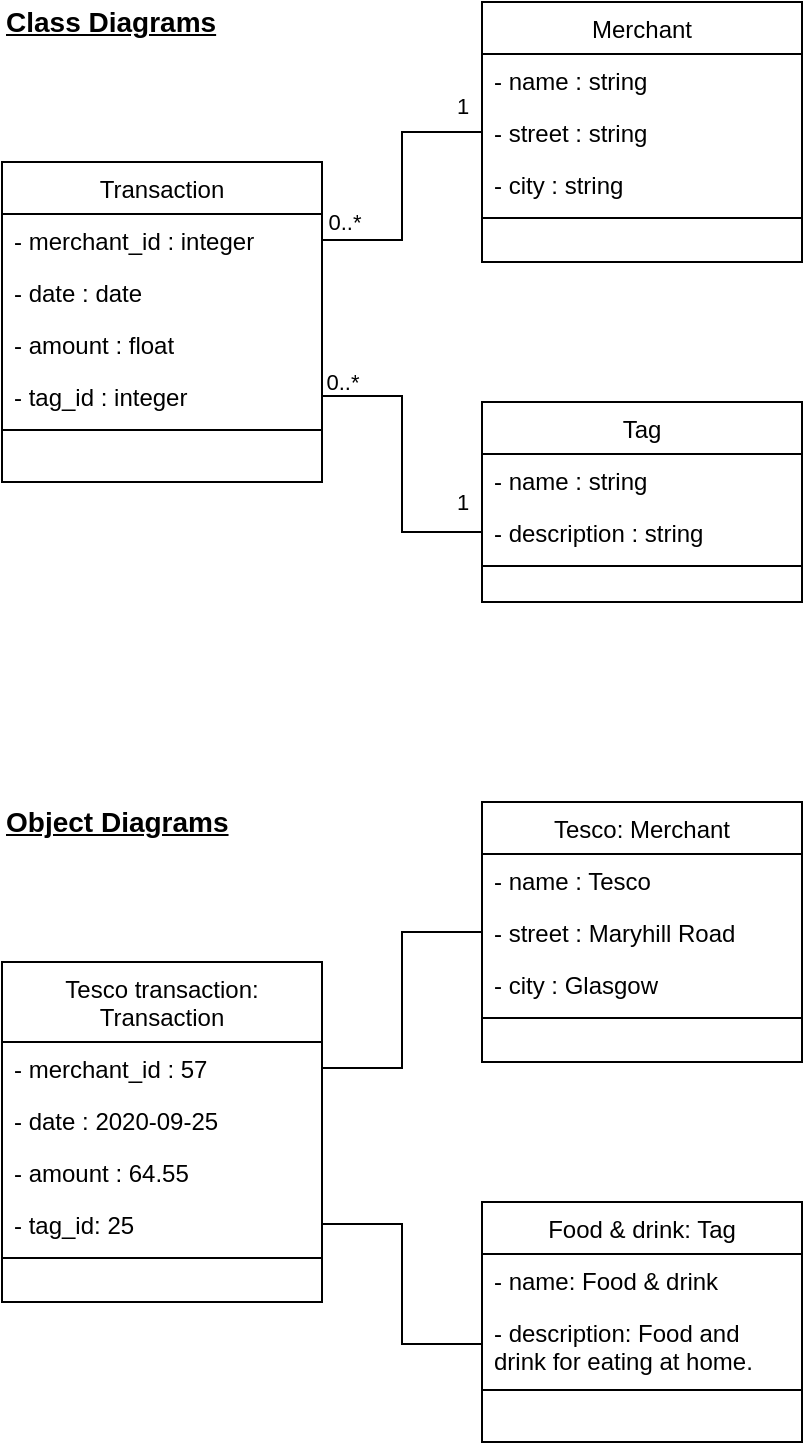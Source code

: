 <mxfile version="13.7.3" type="github">
  <diagram id="C5RBs43oDa-KdzZeNtuy" name="Page-1">
    <mxGraphModel dx="1036" dy="562" grid="1" gridSize="10" guides="1" tooltips="1" connect="1" arrows="1" fold="1" page="1" pageScale="1" pageWidth="827" pageHeight="1169" math="0" shadow="0">
      <root>
        <mxCell id="WIyWlLk6GJQsqaUBKTNV-0" />
        <mxCell id="WIyWlLk6GJQsqaUBKTNV-1" parent="WIyWlLk6GJQsqaUBKTNV-0" />
        <mxCell id="zkfFHV4jXpPFQw0GAbJ--16" value="" style="endArrow=none;endSize=10;endFill=0;shadow=0;strokeWidth=1;rounded=0;edgeStyle=elbowEdgeStyle;entryX=1;entryY=0.5;entryDx=0;entryDy=0;exitX=0;exitY=0.5;exitDx=0;exitDy=0;" parent="WIyWlLk6GJQsqaUBKTNV-1" source="JG3k-ItwSexJrRqhB4M9-1" target="JG3k-ItwSexJrRqhB4M9-0" edge="1">
          <mxGeometry width="160" relative="1" as="geometry">
            <mxPoint x="210" y="373" as="sourcePoint" />
            <mxPoint x="310" y="271" as="targetPoint" />
            <Array as="points">
              <mxPoint x="400" y="270" />
            </Array>
          </mxGeometry>
        </mxCell>
        <mxCell id="_h1Kzd1AlvDcl83xldJN-1" value="1" style="edgeLabel;html=1;align=center;verticalAlign=middle;resizable=0;points=[];labelBackgroundColor=none;" vertex="1" connectable="0" parent="zkfFHV4jXpPFQw0GAbJ--16">
          <mxGeometry x="0.797" relative="1" as="geometry">
            <mxPoint x="55" y="53" as="offset" />
          </mxGeometry>
        </mxCell>
        <mxCell id="_h1Kzd1AlvDcl83xldJN-2" value="0..*" style="edgeLabel;html=1;align=center;verticalAlign=middle;resizable=0;points=[];labelBackgroundColor=none;" vertex="1" connectable="0" parent="zkfFHV4jXpPFQw0GAbJ--16">
          <mxGeometry x="0.824" relative="1" as="geometry">
            <mxPoint x="-3" y="-7" as="offset" />
          </mxGeometry>
        </mxCell>
        <mxCell id="JG3k-ItwSexJrRqhB4M9-3" value="" style="endArrow=none;endSize=10;endFill=0;shadow=0;strokeWidth=1;rounded=0;edgeStyle=elbowEdgeStyle;entryX=1;entryY=0.5;entryDx=0;entryDy=0;exitX=0;exitY=0.5;exitDx=0;exitDy=0;" parent="WIyWlLk6GJQsqaUBKTNV-1" source="JG3k-ItwSexJrRqhB4M9-6" target="zkfFHV4jXpPFQw0GAbJ--1" edge="1">
          <mxGeometry width="160" relative="1" as="geometry">
            <mxPoint x="210" y="233" as="sourcePoint" />
            <mxPoint x="380" y="150" as="targetPoint" />
            <Array as="points">
              <mxPoint x="400" y="130" />
            </Array>
          </mxGeometry>
        </mxCell>
        <mxCell id="_h1Kzd1AlvDcl83xldJN-3" value="1" style="edgeLabel;html=1;align=center;verticalAlign=middle;resizable=0;points=[];labelBackgroundColor=none;" vertex="1" connectable="0" parent="JG3k-ItwSexJrRqhB4M9-3">
          <mxGeometry x="-0.831" relative="1" as="geometry">
            <mxPoint x="1.33" y="-13" as="offset" />
          </mxGeometry>
        </mxCell>
        <mxCell id="_h1Kzd1AlvDcl83xldJN-5" value="0..*" style="edgeLabel;html=1;align=center;verticalAlign=middle;resizable=0;points=[];labelBackgroundColor=none;" vertex="1" connectable="0" parent="JG3k-ItwSexJrRqhB4M9-3">
          <mxGeometry x="0.841" y="-1" relative="1" as="geometry">
            <mxPoint y="-8" as="offset" />
          </mxGeometry>
        </mxCell>
        <mxCell id="JG3k-ItwSexJrRqhB4M9-4" value="Merchant" style="swimlane;fontStyle=0;align=center;verticalAlign=top;childLayout=stackLayout;horizontal=1;startSize=26;horizontalStack=0;resizeParent=1;resizeLast=0;collapsible=1;marginBottom=0;rounded=0;shadow=0;strokeWidth=1;" parent="WIyWlLk6GJQsqaUBKTNV-1" vertex="1">
          <mxGeometry x="440" y="40" width="160" height="130" as="geometry">
            <mxRectangle x="440" y="40" width="170" height="26" as="alternateBounds" />
          </mxGeometry>
        </mxCell>
        <mxCell id="JG3k-ItwSexJrRqhB4M9-5" value="- name : string" style="text;align=left;verticalAlign=top;spacingLeft=4;spacingRight=4;overflow=hidden;rotatable=0;points=[[0,0.5],[1,0.5]];portConstraint=eastwest;" parent="JG3k-ItwSexJrRqhB4M9-4" vertex="1">
          <mxGeometry y="26" width="160" height="26" as="geometry" />
        </mxCell>
        <mxCell id="JG3k-ItwSexJrRqhB4M9-6" value="- street : string" style="text;align=left;verticalAlign=top;spacingLeft=4;spacingRight=4;overflow=hidden;rotatable=0;points=[[0,0.5],[1,0.5]];portConstraint=eastwest;" parent="JG3k-ItwSexJrRqhB4M9-4" vertex="1">
          <mxGeometry y="52" width="160" height="26" as="geometry" />
        </mxCell>
        <mxCell id="JG3k-ItwSexJrRqhB4M9-9" value="- city : string" style="text;align=left;verticalAlign=top;spacingLeft=4;spacingRight=4;overflow=hidden;rotatable=0;points=[[0,0.5],[1,0.5]];portConstraint=eastwest;" parent="JG3k-ItwSexJrRqhB4M9-4" vertex="1">
          <mxGeometry y="78" width="160" height="26" as="geometry" />
        </mxCell>
        <mxCell id="JG3k-ItwSexJrRqhB4M9-7" value="" style="line;html=1;strokeWidth=1;align=left;verticalAlign=middle;spacingTop=-1;spacingLeft=3;spacingRight=3;rotatable=0;labelPosition=right;points=[];portConstraint=eastwest;" parent="JG3k-ItwSexJrRqhB4M9-4" vertex="1">
          <mxGeometry y="104" width="160" height="8" as="geometry" />
        </mxCell>
        <mxCell id="zkfFHV4jXpPFQw0GAbJ--13" value="Tag" style="swimlane;fontStyle=0;align=center;verticalAlign=top;childLayout=stackLayout;horizontal=1;startSize=26;horizontalStack=0;resizeParent=1;resizeLast=0;collapsible=1;marginBottom=0;rounded=0;shadow=0;strokeWidth=1;" parent="WIyWlLk6GJQsqaUBKTNV-1" vertex="1">
          <mxGeometry x="440" y="240" width="160" height="100" as="geometry">
            <mxRectangle x="440" y="240" width="170" height="26" as="alternateBounds" />
          </mxGeometry>
        </mxCell>
        <mxCell id="zkfFHV4jXpPFQw0GAbJ--14" value="- name : string" style="text;align=left;verticalAlign=top;spacingLeft=4;spacingRight=4;overflow=hidden;rotatable=0;points=[[0,0.5],[1,0.5]];portConstraint=eastwest;" parent="zkfFHV4jXpPFQw0GAbJ--13" vertex="1">
          <mxGeometry y="26" width="160" height="26" as="geometry" />
        </mxCell>
        <mxCell id="JG3k-ItwSexJrRqhB4M9-1" value="- description : string" style="text;align=left;verticalAlign=top;spacingLeft=4;spacingRight=4;overflow=hidden;rotatable=0;points=[[0,0.5],[1,0.5]];portConstraint=eastwest;" parent="zkfFHV4jXpPFQw0GAbJ--13" vertex="1">
          <mxGeometry y="52" width="160" height="26" as="geometry" />
        </mxCell>
        <mxCell id="zkfFHV4jXpPFQw0GAbJ--15" value="" style="line;html=1;strokeWidth=1;align=left;verticalAlign=middle;spacingTop=-1;spacingLeft=3;spacingRight=3;rotatable=0;labelPosition=right;points=[];portConstraint=eastwest;" parent="zkfFHV4jXpPFQw0GAbJ--13" vertex="1">
          <mxGeometry y="78" width="160" height="8" as="geometry" />
        </mxCell>
        <mxCell id="JG3k-ItwSexJrRqhB4M9-10" value="Class Diagrams" style="text;html=1;strokeColor=none;fillColor=none;align=left;verticalAlign=middle;whiteSpace=wrap;rounded=0;fontStyle=5;fontSize=14;" parent="WIyWlLk6GJQsqaUBKTNV-1" vertex="1">
          <mxGeometry x="200" y="40" width="130" height="20" as="geometry" />
        </mxCell>
        <mxCell id="zkfFHV4jXpPFQw0GAbJ--0" value="Transaction" style="swimlane;fontStyle=0;align=center;verticalAlign=top;childLayout=stackLayout;horizontal=1;startSize=26;horizontalStack=0;resizeParent=1;resizeLast=0;collapsible=1;marginBottom=0;rounded=0;shadow=0;strokeWidth=1;" parent="WIyWlLk6GJQsqaUBKTNV-1" vertex="1">
          <mxGeometry x="200" y="120" width="160" height="160" as="geometry">
            <mxRectangle x="200" y="120" width="160" height="26" as="alternateBounds" />
          </mxGeometry>
        </mxCell>
        <mxCell id="zkfFHV4jXpPFQw0GAbJ--1" value="- merchant_id : integer" style="text;align=left;verticalAlign=top;spacingLeft=4;spacingRight=4;overflow=hidden;rotatable=0;points=[[0,0.5],[1,0.5]];portConstraint=eastwest;" parent="zkfFHV4jXpPFQw0GAbJ--0" vertex="1">
          <mxGeometry y="26" width="160" height="26" as="geometry" />
        </mxCell>
        <mxCell id="zkfFHV4jXpPFQw0GAbJ--2" value="- date : date " style="text;align=left;verticalAlign=top;spacingLeft=4;spacingRight=4;overflow=hidden;rotatable=0;points=[[0,0.5],[1,0.5]];portConstraint=eastwest;rounded=0;shadow=0;html=0;" parent="zkfFHV4jXpPFQw0GAbJ--0" vertex="1">
          <mxGeometry y="52" width="160" height="26" as="geometry" />
        </mxCell>
        <mxCell id="zkfFHV4jXpPFQw0GAbJ--3" value="- amount : float" style="text;align=left;verticalAlign=top;spacingLeft=4;spacingRight=4;overflow=hidden;rotatable=0;points=[[0,0.5],[1,0.5]];portConstraint=eastwest;rounded=0;shadow=0;html=0;" parent="zkfFHV4jXpPFQw0GAbJ--0" vertex="1">
          <mxGeometry y="78" width="160" height="26" as="geometry" />
        </mxCell>
        <mxCell id="JG3k-ItwSexJrRqhB4M9-0" value="- tag_id : integer" style="text;align=left;verticalAlign=top;spacingLeft=4;spacingRight=4;overflow=hidden;rotatable=0;points=[[0,0.5],[1,0.5]];portConstraint=eastwest;rounded=0;shadow=0;html=0;" parent="zkfFHV4jXpPFQw0GAbJ--0" vertex="1">
          <mxGeometry y="104" width="160" height="26" as="geometry" />
        </mxCell>
        <mxCell id="zkfFHV4jXpPFQw0GAbJ--4" value="" style="line;html=1;strokeWidth=1;align=left;verticalAlign=middle;spacingTop=-1;spacingLeft=3;spacingRight=3;rotatable=0;labelPosition=right;points=[];portConstraint=eastwest;" parent="zkfFHV4jXpPFQw0GAbJ--0" vertex="1">
          <mxGeometry y="130" width="160" height="8" as="geometry" />
        </mxCell>
        <mxCell id="JG3k-ItwSexJrRqhB4M9-11" value="" style="endArrow=none;endSize=10;endFill=0;shadow=0;strokeWidth=1;rounded=0;edgeStyle=elbowEdgeStyle;entryX=1;entryY=0.5;entryDx=0;entryDy=0;exitX=0;exitY=0.5;exitDx=0;exitDy=0;" parent="WIyWlLk6GJQsqaUBKTNV-1" source="JG3k-ItwSexJrRqhB4M9-20" target="JG3k-ItwSexJrRqhB4M9-27" edge="1">
          <mxGeometry width="160" relative="1" as="geometry">
            <mxPoint x="210" y="773" as="sourcePoint" />
            <mxPoint x="310" y="671" as="targetPoint" />
            <Array as="points">
              <mxPoint x="400" y="670" />
            </Array>
          </mxGeometry>
        </mxCell>
        <mxCell id="JG3k-ItwSexJrRqhB4M9-12" value="" style="endArrow=none;endSize=10;endFill=0;shadow=0;strokeWidth=1;rounded=0;edgeStyle=elbowEdgeStyle;entryX=1;entryY=0.5;entryDx=0;entryDy=0;exitX=0;exitY=0.5;exitDx=0;exitDy=0;" parent="WIyWlLk6GJQsqaUBKTNV-1" source="JG3k-ItwSexJrRqhB4M9-15" target="JG3k-ItwSexJrRqhB4M9-24" edge="1">
          <mxGeometry width="160" relative="1" as="geometry">
            <mxPoint x="210" y="633" as="sourcePoint" />
            <mxPoint x="380" y="550" as="targetPoint" />
            <Array as="points">
              <mxPoint x="400" y="530" />
            </Array>
          </mxGeometry>
        </mxCell>
        <mxCell id="JG3k-ItwSexJrRqhB4M9-22" value="Object Diagrams" style="text;html=1;strokeColor=none;fillColor=none;align=left;verticalAlign=middle;whiteSpace=wrap;rounded=0;fontStyle=5;fontSize=14;" parent="WIyWlLk6GJQsqaUBKTNV-1" vertex="1">
          <mxGeometry x="200" y="440" width="130" height="20" as="geometry" />
        </mxCell>
        <mxCell id="JG3k-ItwSexJrRqhB4M9-13" value="Tesco: Merchant" style="swimlane;fontStyle=0;align=center;verticalAlign=top;childLayout=stackLayout;horizontal=1;startSize=26;horizontalStack=0;resizeParent=1;resizeLast=0;collapsible=1;marginBottom=0;rounded=0;shadow=0;strokeWidth=1;" parent="WIyWlLk6GJQsqaUBKTNV-1" vertex="1">
          <mxGeometry x="440" y="440" width="160" height="130" as="geometry">
            <mxRectangle x="340" y="380" width="170" height="26" as="alternateBounds" />
          </mxGeometry>
        </mxCell>
        <mxCell id="JG3k-ItwSexJrRqhB4M9-14" value="- name : Tesco" style="text;align=left;verticalAlign=top;spacingLeft=4;spacingRight=4;overflow=hidden;rotatable=0;points=[[0,0.5],[1,0.5]];portConstraint=eastwest;" parent="JG3k-ItwSexJrRqhB4M9-13" vertex="1">
          <mxGeometry y="26" width="160" height="26" as="geometry" />
        </mxCell>
        <mxCell id="JG3k-ItwSexJrRqhB4M9-15" value="- street : Maryhill Road" style="text;align=left;verticalAlign=top;spacingLeft=4;spacingRight=4;overflow=hidden;rotatable=0;points=[[0,0.5],[1,0.5]];portConstraint=eastwest;" parent="JG3k-ItwSexJrRqhB4M9-13" vertex="1">
          <mxGeometry y="52" width="160" height="26" as="geometry" />
        </mxCell>
        <mxCell id="JG3k-ItwSexJrRqhB4M9-16" value="- city : Glasgow" style="text;align=left;verticalAlign=top;spacingLeft=4;spacingRight=4;overflow=hidden;rotatable=0;points=[[0,0.5],[1,0.5]];portConstraint=eastwest;" parent="JG3k-ItwSexJrRqhB4M9-13" vertex="1">
          <mxGeometry y="78" width="160" height="26" as="geometry" />
        </mxCell>
        <mxCell id="JG3k-ItwSexJrRqhB4M9-17" value="" style="line;html=1;strokeWidth=1;align=left;verticalAlign=middle;spacingTop=-1;spacingLeft=3;spacingRight=3;rotatable=0;labelPosition=right;points=[];portConstraint=eastwest;" parent="JG3k-ItwSexJrRqhB4M9-13" vertex="1">
          <mxGeometry y="104" width="160" height="8" as="geometry" />
        </mxCell>
        <mxCell id="JG3k-ItwSexJrRqhB4M9-18" value="Food &amp; drink: Tag" style="swimlane;fontStyle=0;align=center;verticalAlign=top;childLayout=stackLayout;horizontal=1;startSize=26;horizontalStack=0;resizeParent=1;resizeLast=0;collapsible=1;marginBottom=0;rounded=0;shadow=0;strokeWidth=1;" parent="WIyWlLk6GJQsqaUBKTNV-1" vertex="1">
          <mxGeometry x="440" y="640" width="160" height="120" as="geometry">
            <mxRectangle x="340" y="380" width="170" height="26" as="alternateBounds" />
          </mxGeometry>
        </mxCell>
        <mxCell id="JG3k-ItwSexJrRqhB4M9-19" value="- name: Food &amp; drink" style="text;align=left;verticalAlign=top;spacingLeft=4;spacingRight=4;overflow=hidden;rotatable=0;points=[[0,0.5],[1,0.5]];portConstraint=eastwest;" parent="JG3k-ItwSexJrRqhB4M9-18" vertex="1">
          <mxGeometry y="26" width="160" height="26" as="geometry" />
        </mxCell>
        <mxCell id="JG3k-ItwSexJrRqhB4M9-20" value="- description: Food and drink for eating at home." style="text;align=left;verticalAlign=top;spacingLeft=4;spacingRight=4;overflow=hidden;rotatable=0;points=[[0,0.5],[1,0.5]];portConstraint=eastwest;whiteSpace=wrap;" parent="JG3k-ItwSexJrRqhB4M9-18" vertex="1">
          <mxGeometry y="52" width="160" height="38" as="geometry" />
        </mxCell>
        <mxCell id="JG3k-ItwSexJrRqhB4M9-21" value="" style="line;html=1;strokeWidth=1;align=left;verticalAlign=middle;spacingTop=-1;spacingLeft=3;spacingRight=3;rotatable=0;labelPosition=right;points=[];portConstraint=eastwest;" parent="JG3k-ItwSexJrRqhB4M9-18" vertex="1">
          <mxGeometry y="90" width="160" height="8" as="geometry" />
        </mxCell>
        <mxCell id="JG3k-ItwSexJrRqhB4M9-23" value="Tesco transaction: Transaction" style="swimlane;fontStyle=0;align=center;verticalAlign=top;childLayout=stackLayout;horizontal=1;startSize=40;horizontalStack=0;resizeParent=1;resizeLast=0;collapsible=1;marginBottom=0;rounded=0;shadow=0;strokeWidth=1;whiteSpace=wrap;" parent="WIyWlLk6GJQsqaUBKTNV-1" vertex="1">
          <mxGeometry x="200" y="520" width="160" height="170" as="geometry">
            <mxRectangle x="220" y="120" width="160" height="26" as="alternateBounds" />
          </mxGeometry>
        </mxCell>
        <mxCell id="JG3k-ItwSexJrRqhB4M9-24" value="- merchant_id : 57" style="text;align=left;verticalAlign=top;spacingLeft=4;spacingRight=4;overflow=hidden;rotatable=0;points=[[0,0.5],[1,0.5]];portConstraint=eastwest;" parent="JG3k-ItwSexJrRqhB4M9-23" vertex="1">
          <mxGeometry y="40" width="160" height="26" as="geometry" />
        </mxCell>
        <mxCell id="JG3k-ItwSexJrRqhB4M9-25" value="- date : 2020-09-25 " style="text;align=left;verticalAlign=top;spacingLeft=4;spacingRight=4;overflow=hidden;rotatable=0;points=[[0,0.5],[1,0.5]];portConstraint=eastwest;rounded=0;shadow=0;html=0;" parent="JG3k-ItwSexJrRqhB4M9-23" vertex="1">
          <mxGeometry y="66" width="160" height="26" as="geometry" />
        </mxCell>
        <mxCell id="JG3k-ItwSexJrRqhB4M9-26" value="- amount : 64.55" style="text;align=left;verticalAlign=top;spacingLeft=4;spacingRight=4;overflow=hidden;rotatable=0;points=[[0,0.5],[1,0.5]];portConstraint=eastwest;rounded=0;shadow=0;html=0;" parent="JG3k-ItwSexJrRqhB4M9-23" vertex="1">
          <mxGeometry y="92" width="160" height="26" as="geometry" />
        </mxCell>
        <mxCell id="JG3k-ItwSexJrRqhB4M9-27" value="- tag_id: 25" style="text;align=left;verticalAlign=top;spacingLeft=4;spacingRight=4;overflow=hidden;rotatable=0;points=[[0,0.5],[1,0.5]];portConstraint=eastwest;rounded=0;shadow=0;html=0;" parent="JG3k-ItwSexJrRqhB4M9-23" vertex="1">
          <mxGeometry y="118" width="160" height="26" as="geometry" />
        </mxCell>
        <mxCell id="JG3k-ItwSexJrRqhB4M9-28" value="" style="line;html=1;strokeWidth=1;align=left;verticalAlign=middle;spacingTop=-1;spacingLeft=3;spacingRight=3;rotatable=0;labelPosition=right;points=[];portConstraint=eastwest;" parent="JG3k-ItwSexJrRqhB4M9-23" vertex="1">
          <mxGeometry y="144" width="160" height="8" as="geometry" />
        </mxCell>
      </root>
    </mxGraphModel>
  </diagram>
</mxfile>
